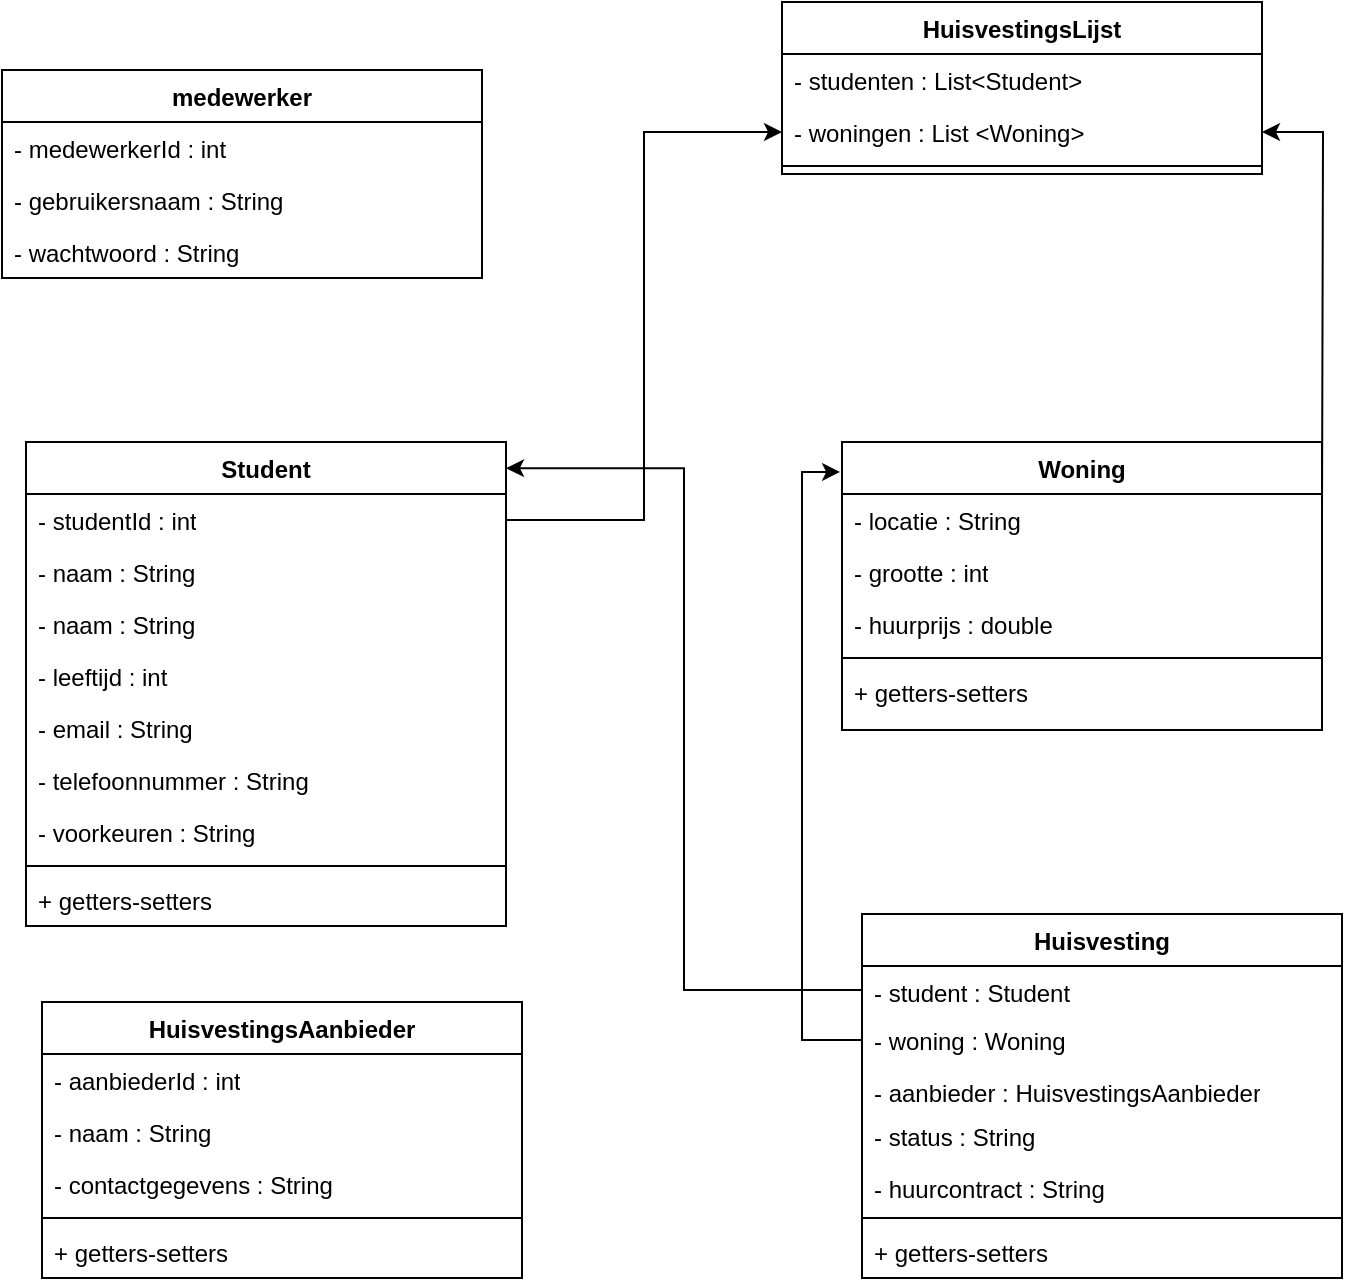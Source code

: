 <mxfile version="24.0.7" type="device">
  <diagram name="Page-1" id="qBp67Z14PLCm9-KFryPO">
    <mxGraphModel dx="1313" dy="1538" grid="1" gridSize="10" guides="1" tooltips="1" connect="1" arrows="1" fold="1" page="1" pageScale="1" pageWidth="583" pageHeight="827" math="0" shadow="0">
      <root>
        <mxCell id="0" />
        <mxCell id="1" parent="0" />
        <mxCell id="Jkj9qDHEZerG2HPCg8ur-1" value="&lt;b&gt;medewerker&lt;/b&gt;" style="swimlane;fontStyle=1;align=center;verticalAlign=top;childLayout=stackLayout;horizontal=1;startSize=26;horizontalStack=0;resizeParent=1;resizeParentMax=0;resizeLast=0;collapsible=1;marginBottom=0;whiteSpace=wrap;html=1;" parent="1" vertex="1">
          <mxGeometry x="40" y="-306" width="240" height="104" as="geometry" />
        </mxCell>
        <mxCell id="Jkj9qDHEZerG2HPCg8ur-2" value="&lt;div&gt;- medewerkerId : int&lt;/div&gt;&lt;br&gt;&lt;br&gt;&lt;br&gt;&lt;br&gt;" style="text;strokeColor=none;fillColor=none;align=left;verticalAlign=top;spacingLeft=4;spacingRight=4;overflow=hidden;rotatable=0;points=[[0,0.5],[1,0.5]];portConstraint=eastwest;whiteSpace=wrap;html=1;" parent="Jkj9qDHEZerG2HPCg8ur-1" vertex="1">
          <mxGeometry y="26" width="240" height="26" as="geometry" />
        </mxCell>
        <mxCell id="Jkj9qDHEZerG2HPCg8ur-25" value="&lt;div&gt;&lt;/div&gt;-&amp;nbsp;gebruikersnaam : String" style="text;strokeColor=none;fillColor=none;align=left;verticalAlign=top;spacingLeft=4;spacingRight=4;overflow=hidden;rotatable=0;points=[[0,0.5],[1,0.5]];portConstraint=eastwest;whiteSpace=wrap;html=1;" parent="Jkj9qDHEZerG2HPCg8ur-1" vertex="1">
          <mxGeometry y="52" width="240" height="26" as="geometry" />
        </mxCell>
        <mxCell id="Jkj9qDHEZerG2HPCg8ur-26" value="&lt;div&gt;&lt;/div&gt;-&amp;nbsp;wachtwoord : String" style="text;strokeColor=none;fillColor=none;align=left;verticalAlign=top;spacingLeft=4;spacingRight=4;overflow=hidden;rotatable=0;points=[[0,0.5],[1,0.5]];portConstraint=eastwest;whiteSpace=wrap;html=1;" parent="Jkj9qDHEZerG2HPCg8ur-1" vertex="1">
          <mxGeometry y="78" width="240" height="26" as="geometry" />
        </mxCell>
        <mxCell id="Jkj9qDHEZerG2HPCg8ur-5" value="&lt;b&gt;Student&lt;/b&gt;" style="swimlane;fontStyle=1;align=center;verticalAlign=top;childLayout=stackLayout;horizontal=1;startSize=26;horizontalStack=0;resizeParent=1;resizeParentMax=0;resizeLast=0;collapsible=1;marginBottom=0;whiteSpace=wrap;html=1;" parent="1" vertex="1">
          <mxGeometry x="52" y="-120" width="240" height="242" as="geometry" />
        </mxCell>
        <mxCell id="Jkj9qDHEZerG2HPCg8ur-6" value="-&amp;nbsp;studentId : int" style="text;strokeColor=none;fillColor=none;align=left;verticalAlign=top;spacingLeft=4;spacingRight=4;overflow=hidden;rotatable=0;points=[[0,0.5],[1,0.5]];portConstraint=eastwest;whiteSpace=wrap;html=1;" parent="Jkj9qDHEZerG2HPCg8ur-5" vertex="1">
          <mxGeometry y="26" width="240" height="26" as="geometry" />
        </mxCell>
        <mxCell id="Jkj9qDHEZerG2HPCg8ur-27" value="-&amp;nbsp;naam : String" style="text;strokeColor=none;fillColor=none;align=left;verticalAlign=top;spacingLeft=4;spacingRight=4;overflow=hidden;rotatable=0;points=[[0,0.5],[1,0.5]];portConstraint=eastwest;whiteSpace=wrap;html=1;" parent="Jkj9qDHEZerG2HPCg8ur-5" vertex="1">
          <mxGeometry y="52" width="240" height="26" as="geometry" />
        </mxCell>
        <mxCell id="YsZaTOUoApabESJgZmoN-2" value="-&amp;nbsp;naam : String" style="text;strokeColor=none;fillColor=none;align=left;verticalAlign=top;spacingLeft=4;spacingRight=4;overflow=hidden;rotatable=0;points=[[0,0.5],[1,0.5]];portConstraint=eastwest;whiteSpace=wrap;html=1;" vertex="1" parent="Jkj9qDHEZerG2HPCg8ur-5">
          <mxGeometry y="78" width="240" height="26" as="geometry" />
        </mxCell>
        <mxCell id="Jkj9qDHEZerG2HPCg8ur-30" value="-&amp;nbsp;leeftijd : int" style="text;strokeColor=none;fillColor=none;align=left;verticalAlign=top;spacingLeft=4;spacingRight=4;overflow=hidden;rotatable=0;points=[[0,0.5],[1,0.5]];portConstraint=eastwest;whiteSpace=wrap;html=1;" parent="Jkj9qDHEZerG2HPCg8ur-5" vertex="1">
          <mxGeometry y="104" width="240" height="26" as="geometry" />
        </mxCell>
        <mxCell id="Jkj9qDHEZerG2HPCg8ur-29" value="-&amp;nbsp;email : String" style="text;strokeColor=none;fillColor=none;align=left;verticalAlign=top;spacingLeft=4;spacingRight=4;overflow=hidden;rotatable=0;points=[[0,0.5],[1,0.5]];portConstraint=eastwest;whiteSpace=wrap;html=1;" parent="Jkj9qDHEZerG2HPCg8ur-5" vertex="1">
          <mxGeometry y="130" width="240" height="26" as="geometry" />
        </mxCell>
        <mxCell id="Jkj9qDHEZerG2HPCg8ur-28" value="-&amp;nbsp;telefoonnummer : String" style="text;strokeColor=none;fillColor=none;align=left;verticalAlign=top;spacingLeft=4;spacingRight=4;overflow=hidden;rotatable=0;points=[[0,0.5],[1,0.5]];portConstraint=eastwest;whiteSpace=wrap;html=1;" parent="Jkj9qDHEZerG2HPCg8ur-5" vertex="1">
          <mxGeometry y="156" width="240" height="26" as="geometry" />
        </mxCell>
        <mxCell id="Jkj9qDHEZerG2HPCg8ur-31" value="-&amp;nbsp;voorkeuren : String" style="text;strokeColor=none;fillColor=none;align=left;verticalAlign=top;spacingLeft=4;spacingRight=4;overflow=hidden;rotatable=0;points=[[0,0.5],[1,0.5]];portConstraint=eastwest;whiteSpace=wrap;html=1;" parent="Jkj9qDHEZerG2HPCg8ur-5" vertex="1">
          <mxGeometry y="182" width="240" height="26" as="geometry" />
        </mxCell>
        <mxCell id="Jkj9qDHEZerG2HPCg8ur-7" value="" style="line;strokeWidth=1;fillColor=none;align=left;verticalAlign=middle;spacingTop=-1;spacingLeft=3;spacingRight=3;rotatable=0;labelPosition=right;points=[];portConstraint=eastwest;strokeColor=inherit;" parent="Jkj9qDHEZerG2HPCg8ur-5" vertex="1">
          <mxGeometry y="208" width="240" height="8" as="geometry" />
        </mxCell>
        <mxCell id="Jkj9qDHEZerG2HPCg8ur-8" value="+&amp;nbsp;getters-setters&amp;nbsp;" style="text;strokeColor=none;fillColor=none;align=left;verticalAlign=top;spacingLeft=4;spacingRight=4;overflow=hidden;rotatable=0;points=[[0,0.5],[1,0.5]];portConstraint=eastwest;whiteSpace=wrap;html=1;" parent="Jkj9qDHEZerG2HPCg8ur-5" vertex="1">
          <mxGeometry y="216" width="240" height="26" as="geometry" />
        </mxCell>
        <mxCell id="Jkj9qDHEZerG2HPCg8ur-9" value="&lt;b&gt;HuisvestingsLijst&lt;/b&gt;" style="swimlane;fontStyle=1;align=center;verticalAlign=top;childLayout=stackLayout;horizontal=1;startSize=26;horizontalStack=0;resizeParent=1;resizeParentMax=0;resizeLast=0;collapsible=1;marginBottom=0;whiteSpace=wrap;html=1;" parent="1" vertex="1">
          <mxGeometry x="430" y="-340" width="240" height="86" as="geometry" />
        </mxCell>
        <mxCell id="Jkj9qDHEZerG2HPCg8ur-10" value="-&amp;nbsp;studenten : List&amp;lt;Student&amp;gt;" style="text;strokeColor=none;fillColor=none;align=left;verticalAlign=top;spacingLeft=4;spacingRight=4;overflow=hidden;rotatable=0;points=[[0,0.5],[1,0.5]];portConstraint=eastwest;whiteSpace=wrap;html=1;" parent="Jkj9qDHEZerG2HPCg8ur-9" vertex="1">
          <mxGeometry y="26" width="240" height="26" as="geometry" />
        </mxCell>
        <mxCell id="Jkj9qDHEZerG2HPCg8ur-35" value="-&amp;nbsp;woningen : List &amp;lt;Woning&amp;gt;" style="text;strokeColor=none;fillColor=none;align=left;verticalAlign=top;spacingLeft=4;spacingRight=4;overflow=hidden;rotatable=0;points=[[0,0.5],[1,0.5]];portConstraint=eastwest;whiteSpace=wrap;html=1;" parent="Jkj9qDHEZerG2HPCg8ur-9" vertex="1">
          <mxGeometry y="52" width="240" height="26" as="geometry" />
        </mxCell>
        <mxCell id="Jkj9qDHEZerG2HPCg8ur-11" value="" style="line;strokeWidth=1;fillColor=none;align=left;verticalAlign=middle;spacingTop=-1;spacingLeft=3;spacingRight=3;rotatable=0;labelPosition=right;points=[];portConstraint=eastwest;strokeColor=inherit;" parent="Jkj9qDHEZerG2HPCg8ur-9" vertex="1">
          <mxGeometry y="78" width="240" height="8" as="geometry" />
        </mxCell>
        <mxCell id="Jkj9qDHEZerG2HPCg8ur-17" value="&lt;b&gt;HuisvestingsAanbieder&lt;/b&gt;" style="swimlane;fontStyle=1;align=center;verticalAlign=top;childLayout=stackLayout;horizontal=1;startSize=26;horizontalStack=0;resizeParent=1;resizeParentMax=0;resizeLast=0;collapsible=1;marginBottom=0;whiteSpace=wrap;html=1;" parent="1" vertex="1">
          <mxGeometry x="60" y="160" width="240" height="138" as="geometry" />
        </mxCell>
        <mxCell id="Jkj9qDHEZerG2HPCg8ur-18" value="-&amp;nbsp;aanbiederId : int" style="text;strokeColor=none;fillColor=none;align=left;verticalAlign=top;spacingLeft=4;spacingRight=4;overflow=hidden;rotatable=0;points=[[0,0.5],[1,0.5]];portConstraint=eastwest;whiteSpace=wrap;html=1;" parent="Jkj9qDHEZerG2HPCg8ur-17" vertex="1">
          <mxGeometry y="26" width="240" height="26" as="geometry" />
        </mxCell>
        <mxCell id="Jkj9qDHEZerG2HPCg8ur-36" value="-&amp;nbsp;naam : String" style="text;strokeColor=none;fillColor=none;align=left;verticalAlign=top;spacingLeft=4;spacingRight=4;overflow=hidden;rotatable=0;points=[[0,0.5],[1,0.5]];portConstraint=eastwest;whiteSpace=wrap;html=1;" parent="Jkj9qDHEZerG2HPCg8ur-17" vertex="1">
          <mxGeometry y="52" width="240" height="26" as="geometry" />
        </mxCell>
        <mxCell id="Jkj9qDHEZerG2HPCg8ur-37" value="-&amp;nbsp;contactgegevens : String" style="text;strokeColor=none;fillColor=none;align=left;verticalAlign=top;spacingLeft=4;spacingRight=4;overflow=hidden;rotatable=0;points=[[0,0.5],[1,0.5]];portConstraint=eastwest;whiteSpace=wrap;html=1;" parent="Jkj9qDHEZerG2HPCg8ur-17" vertex="1">
          <mxGeometry y="78" width="240" height="26" as="geometry" />
        </mxCell>
        <mxCell id="Jkj9qDHEZerG2HPCg8ur-19" value="" style="line;strokeWidth=1;fillColor=none;align=left;verticalAlign=middle;spacingTop=-1;spacingLeft=3;spacingRight=3;rotatable=0;labelPosition=right;points=[];portConstraint=eastwest;strokeColor=inherit;" parent="Jkj9qDHEZerG2HPCg8ur-17" vertex="1">
          <mxGeometry y="104" width="240" height="8" as="geometry" />
        </mxCell>
        <mxCell id="Jkj9qDHEZerG2HPCg8ur-20" value="+&amp;nbsp;getters-setters&amp;nbsp;" style="text;strokeColor=none;fillColor=none;align=left;verticalAlign=top;spacingLeft=4;spacingRight=4;overflow=hidden;rotatable=0;points=[[0,0.5],[1,0.5]];portConstraint=eastwest;whiteSpace=wrap;html=1;" parent="Jkj9qDHEZerG2HPCg8ur-17" vertex="1">
          <mxGeometry y="112" width="240" height="26" as="geometry" />
        </mxCell>
        <mxCell id="Jkj9qDHEZerG2HPCg8ur-21" value="&lt;b&gt;Huisvesting&lt;/b&gt;" style="swimlane;fontStyle=1;align=center;verticalAlign=top;childLayout=stackLayout;horizontal=1;startSize=26;horizontalStack=0;resizeParent=1;resizeParentMax=0;resizeLast=0;collapsible=1;marginBottom=0;whiteSpace=wrap;html=1;" parent="1" vertex="1">
          <mxGeometry x="470" y="116" width="240" height="182" as="geometry" />
        </mxCell>
        <mxCell id="Jkj9qDHEZerG2HPCg8ur-22" value="-&amp;nbsp;student : Student" style="text;strokeColor=none;fillColor=none;align=left;verticalAlign=top;spacingLeft=4;spacingRight=4;overflow=hidden;rotatable=0;points=[[0,0.5],[1,0.5]];portConstraint=eastwest;whiteSpace=wrap;html=1;" parent="Jkj9qDHEZerG2HPCg8ur-21" vertex="1">
          <mxGeometry y="26" width="240" height="24" as="geometry" />
        </mxCell>
        <mxCell id="Jkj9qDHEZerG2HPCg8ur-38" value="-&amp;nbsp;woning : Woning" style="text;strokeColor=none;fillColor=none;align=left;verticalAlign=top;spacingLeft=4;spacingRight=4;overflow=hidden;rotatable=0;points=[[0,0.5],[1,0.5]];portConstraint=eastwest;whiteSpace=wrap;html=1;" parent="Jkj9qDHEZerG2HPCg8ur-21" vertex="1">
          <mxGeometry y="50" width="240" height="26" as="geometry" />
        </mxCell>
        <mxCell id="Jkj9qDHEZerG2HPCg8ur-41" value="-&amp;nbsp;aanbieder :&amp;nbsp;HuisvestingsAanbieder" style="text;strokeColor=none;fillColor=none;align=left;verticalAlign=top;spacingLeft=4;spacingRight=4;overflow=hidden;rotatable=0;points=[[0,0.5],[1,0.5]];portConstraint=eastwest;whiteSpace=wrap;html=1;" parent="Jkj9qDHEZerG2HPCg8ur-21" vertex="1">
          <mxGeometry y="76" width="240" height="22" as="geometry" />
        </mxCell>
        <mxCell id="Jkj9qDHEZerG2HPCg8ur-40" value="-&amp;nbsp;status : String" style="text;strokeColor=none;fillColor=none;align=left;verticalAlign=top;spacingLeft=4;spacingRight=4;overflow=hidden;rotatable=0;points=[[0,0.5],[1,0.5]];portConstraint=eastwest;whiteSpace=wrap;html=1;" parent="Jkj9qDHEZerG2HPCg8ur-21" vertex="1">
          <mxGeometry y="98" width="240" height="26" as="geometry" />
        </mxCell>
        <mxCell id="Jkj9qDHEZerG2HPCg8ur-39" value="-&amp;nbsp;huurcontract : String" style="text;strokeColor=none;fillColor=none;align=left;verticalAlign=top;spacingLeft=4;spacingRight=4;overflow=hidden;rotatable=0;points=[[0,0.5],[1,0.5]];portConstraint=eastwest;whiteSpace=wrap;html=1;" parent="Jkj9qDHEZerG2HPCg8ur-21" vertex="1">
          <mxGeometry y="124" width="240" height="24" as="geometry" />
        </mxCell>
        <mxCell id="Jkj9qDHEZerG2HPCg8ur-23" value="" style="line;strokeWidth=1;fillColor=none;align=left;verticalAlign=middle;spacingTop=-1;spacingLeft=3;spacingRight=3;rotatable=0;labelPosition=right;points=[];portConstraint=eastwest;strokeColor=inherit;" parent="Jkj9qDHEZerG2HPCg8ur-21" vertex="1">
          <mxGeometry y="148" width="240" height="8" as="geometry" />
        </mxCell>
        <mxCell id="Jkj9qDHEZerG2HPCg8ur-24" value="+&amp;nbsp;getters-setters&amp;nbsp;" style="text;strokeColor=none;fillColor=none;align=left;verticalAlign=top;spacingLeft=4;spacingRight=4;overflow=hidden;rotatable=0;points=[[0,0.5],[1,0.5]];portConstraint=eastwest;whiteSpace=wrap;html=1;" parent="Jkj9qDHEZerG2HPCg8ur-21" vertex="1">
          <mxGeometry y="156" width="240" height="26" as="geometry" />
        </mxCell>
        <mxCell id="2jGYHPa2AUpMBmhH8uUF-7" style="edgeStyle=orthogonalEdgeStyle;rounded=0;orthogonalLoop=1;jettySize=auto;html=1;exitX=1;exitY=0.5;exitDx=0;exitDy=0;" parent="1" source="Jkj9qDHEZerG2HPCg8ur-6" target="Jkj9qDHEZerG2HPCg8ur-35" edge="1">
          <mxGeometry relative="1" as="geometry" />
        </mxCell>
        <mxCell id="Jkj9qDHEZerG2HPCg8ur-13" value="&lt;b&gt;Woning&lt;/b&gt;" style="swimlane;fontStyle=1;align=center;verticalAlign=top;childLayout=stackLayout;horizontal=1;startSize=26;horizontalStack=0;resizeParent=1;resizeParentMax=0;resizeLast=0;collapsible=1;marginBottom=0;whiteSpace=wrap;html=1;" parent="1" vertex="1">
          <mxGeometry x="460" y="-120" width="240" height="144" as="geometry" />
        </mxCell>
        <mxCell id="Jkj9qDHEZerG2HPCg8ur-32" value="-&amp;nbsp;locatie : String" style="text;strokeColor=none;fillColor=none;align=left;verticalAlign=top;spacingLeft=4;spacingRight=4;overflow=hidden;rotatable=0;points=[[0,0.5],[1,0.5]];portConstraint=eastwest;whiteSpace=wrap;html=1;" parent="Jkj9qDHEZerG2HPCg8ur-13" vertex="1">
          <mxGeometry y="26" width="240" height="26" as="geometry" />
        </mxCell>
        <mxCell id="Jkj9qDHEZerG2HPCg8ur-33" value="-&amp;nbsp;grootte : int" style="text;strokeColor=none;fillColor=none;align=left;verticalAlign=top;spacingLeft=4;spacingRight=4;overflow=hidden;rotatable=0;points=[[0,0.5],[1,0.5]];portConstraint=eastwest;whiteSpace=wrap;html=1;" parent="Jkj9qDHEZerG2HPCg8ur-13" vertex="1">
          <mxGeometry y="52" width="240" height="26" as="geometry" />
        </mxCell>
        <mxCell id="Jkj9qDHEZerG2HPCg8ur-34" value="-&amp;nbsp;huurprijs : double" style="text;strokeColor=none;fillColor=none;align=left;verticalAlign=top;spacingLeft=4;spacingRight=4;overflow=hidden;rotatable=0;points=[[0,0.5],[1,0.5]];portConstraint=eastwest;whiteSpace=wrap;html=1;" parent="Jkj9qDHEZerG2HPCg8ur-13" vertex="1">
          <mxGeometry y="78" width="240" height="26" as="geometry" />
        </mxCell>
        <mxCell id="Jkj9qDHEZerG2HPCg8ur-15" value="" style="line;strokeWidth=1;fillColor=none;align=left;verticalAlign=middle;spacingTop=-1;spacingLeft=3;spacingRight=3;rotatable=0;labelPosition=right;points=[];portConstraint=eastwest;strokeColor=inherit;" parent="Jkj9qDHEZerG2HPCg8ur-13" vertex="1">
          <mxGeometry y="104" width="240" height="8" as="geometry" />
        </mxCell>
        <mxCell id="Jkj9qDHEZerG2HPCg8ur-16" value="+&amp;nbsp;getters-setters&amp;nbsp;" style="text;strokeColor=none;fillColor=none;align=left;verticalAlign=top;spacingLeft=4;spacingRight=4;overflow=hidden;rotatable=0;points=[[0,0.5],[1,0.5]];portConstraint=eastwest;whiteSpace=wrap;html=1;" parent="Jkj9qDHEZerG2HPCg8ur-13" vertex="1">
          <mxGeometry y="112" width="240" height="32" as="geometry" />
        </mxCell>
        <mxCell id="2jGYHPa2AUpMBmhH8uUF-8" style="edgeStyle=orthogonalEdgeStyle;rounded=0;orthogonalLoop=1;jettySize=auto;html=1;exitX=1;exitY=0.5;exitDx=0;exitDy=0;entryX=1;entryY=0.5;entryDx=0;entryDy=0;" parent="1" target="Jkj9qDHEZerG2HPCg8ur-35" edge="1">
          <mxGeometry relative="1" as="geometry">
            <mxPoint x="700" y="-81" as="sourcePoint" />
          </mxGeometry>
        </mxCell>
        <mxCell id="2jGYHPa2AUpMBmhH8uUF-12" style="edgeStyle=orthogonalEdgeStyle;rounded=0;orthogonalLoop=1;jettySize=auto;html=1;exitX=0;exitY=0.5;exitDx=0;exitDy=0;entryX=-0.004;entryY=0.104;entryDx=0;entryDy=0;entryPerimeter=0;" parent="1" source="Jkj9qDHEZerG2HPCg8ur-38" target="Jkj9qDHEZerG2HPCg8ur-13" edge="1">
          <mxGeometry relative="1" as="geometry" />
        </mxCell>
        <mxCell id="YsZaTOUoApabESJgZmoN-3" style="edgeStyle=orthogonalEdgeStyle;rounded=0;orthogonalLoop=1;jettySize=auto;html=1;exitX=0;exitY=0.5;exitDx=0;exitDy=0;entryX=1;entryY=0.054;entryDx=0;entryDy=0;entryPerimeter=0;" edge="1" parent="1" source="Jkj9qDHEZerG2HPCg8ur-22" target="Jkj9qDHEZerG2HPCg8ur-5">
          <mxGeometry relative="1" as="geometry" />
        </mxCell>
      </root>
    </mxGraphModel>
  </diagram>
</mxfile>
